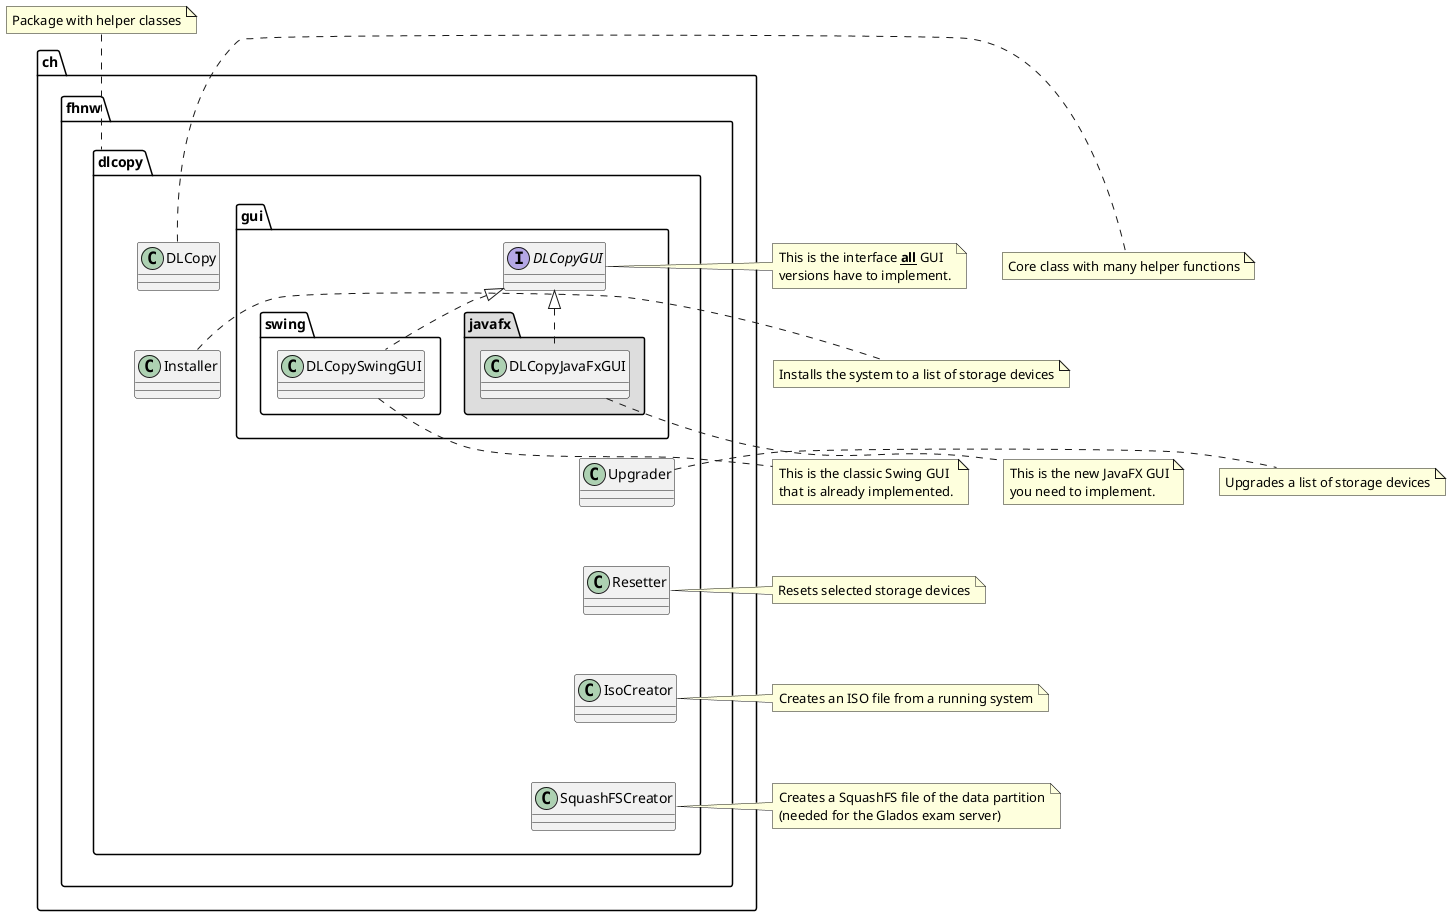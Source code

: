 @startuml
class ch.fhnw.dlcopy.DLCopy
class ch.fhnw.dlcopy.Installer
class ch.fhnw.dlcopy.Upgrader
class ch.fhnw.dlcopy.Resetter
class ch.fhnw.dlcopy.IsoCreator
class ch.fhnw.dlcopy.SquashFSCreator
interface ch.fhnw.dlcopy.gui.DLCopyGUI
class ch.fhnw.dlcopy.gui.swing.DLCopySwingGUI implements ch.fhnw.dlcopy.gui.DLCopyGUI
class ch.fhnw.dlcopy.gui.javafx.DLCopyJavaFxGUI implements ch.fhnw.dlcopy.gui.DLCopyGUI

package "ch.fhnw.dlcopy.gui.javafx" #DDDDDD {}

note right of ch.fhnw.dlcopy.gui.DLCopyGUI
  This is the interface <b><u>all</u></b> GUI
  versions have to implement.
end note

note bottom of ch.fhnw.dlcopy.gui.swing.DLCopySwingGUI
  This is the classic Swing GUI
  that is already implemented.
end note

note bottom of ch.fhnw.dlcopy.gui.javafx.DLCopyJavaFxGUI
  This is the new JavaFX GUI
  you need to implement.
end note

note top of ch.fhnw.dlcopy
  Package with helper classes
end note

ch.fhnw.dlcopy.DLCopy -down[hidden]-> ch.fhnw.dlcopy.Installer
ch.fhnw.dlcopy.Installer -down[hidden]-> ch.fhnw.dlcopy.Upgrader
ch.fhnw.dlcopy.Upgrader -down[hidden]-> ch.fhnw.dlcopy.Resetter
ch.fhnw.dlcopy.Resetter -down[hidden]-> ch.fhnw.dlcopy.IsoCreator
ch.fhnw.dlcopy.IsoCreator -down[hidden]-> ch.fhnw.dlcopy.SquashFSCreator

note right of ch.fhnw.dlcopy.DLCopy
  Core class with many helper functions
end note

note right of ch.fhnw.dlcopy.Installer
  Installs the system to a list of storage devices
end note

note right of ch.fhnw.dlcopy.Upgrader
  Upgrades a list of storage devices
end note


note right of ch.fhnw.dlcopy.IsoCreator
  Creates an ISO file from a running system
end note

note right of ch.fhnw.dlcopy.Resetter
  Resets selected storage devices
end note

note right of ch.fhnw.dlcopy.SquashFSCreator
  Creates a SquashFS file of the data partition
  (needed for the Glados exam server)
end note

@enduml